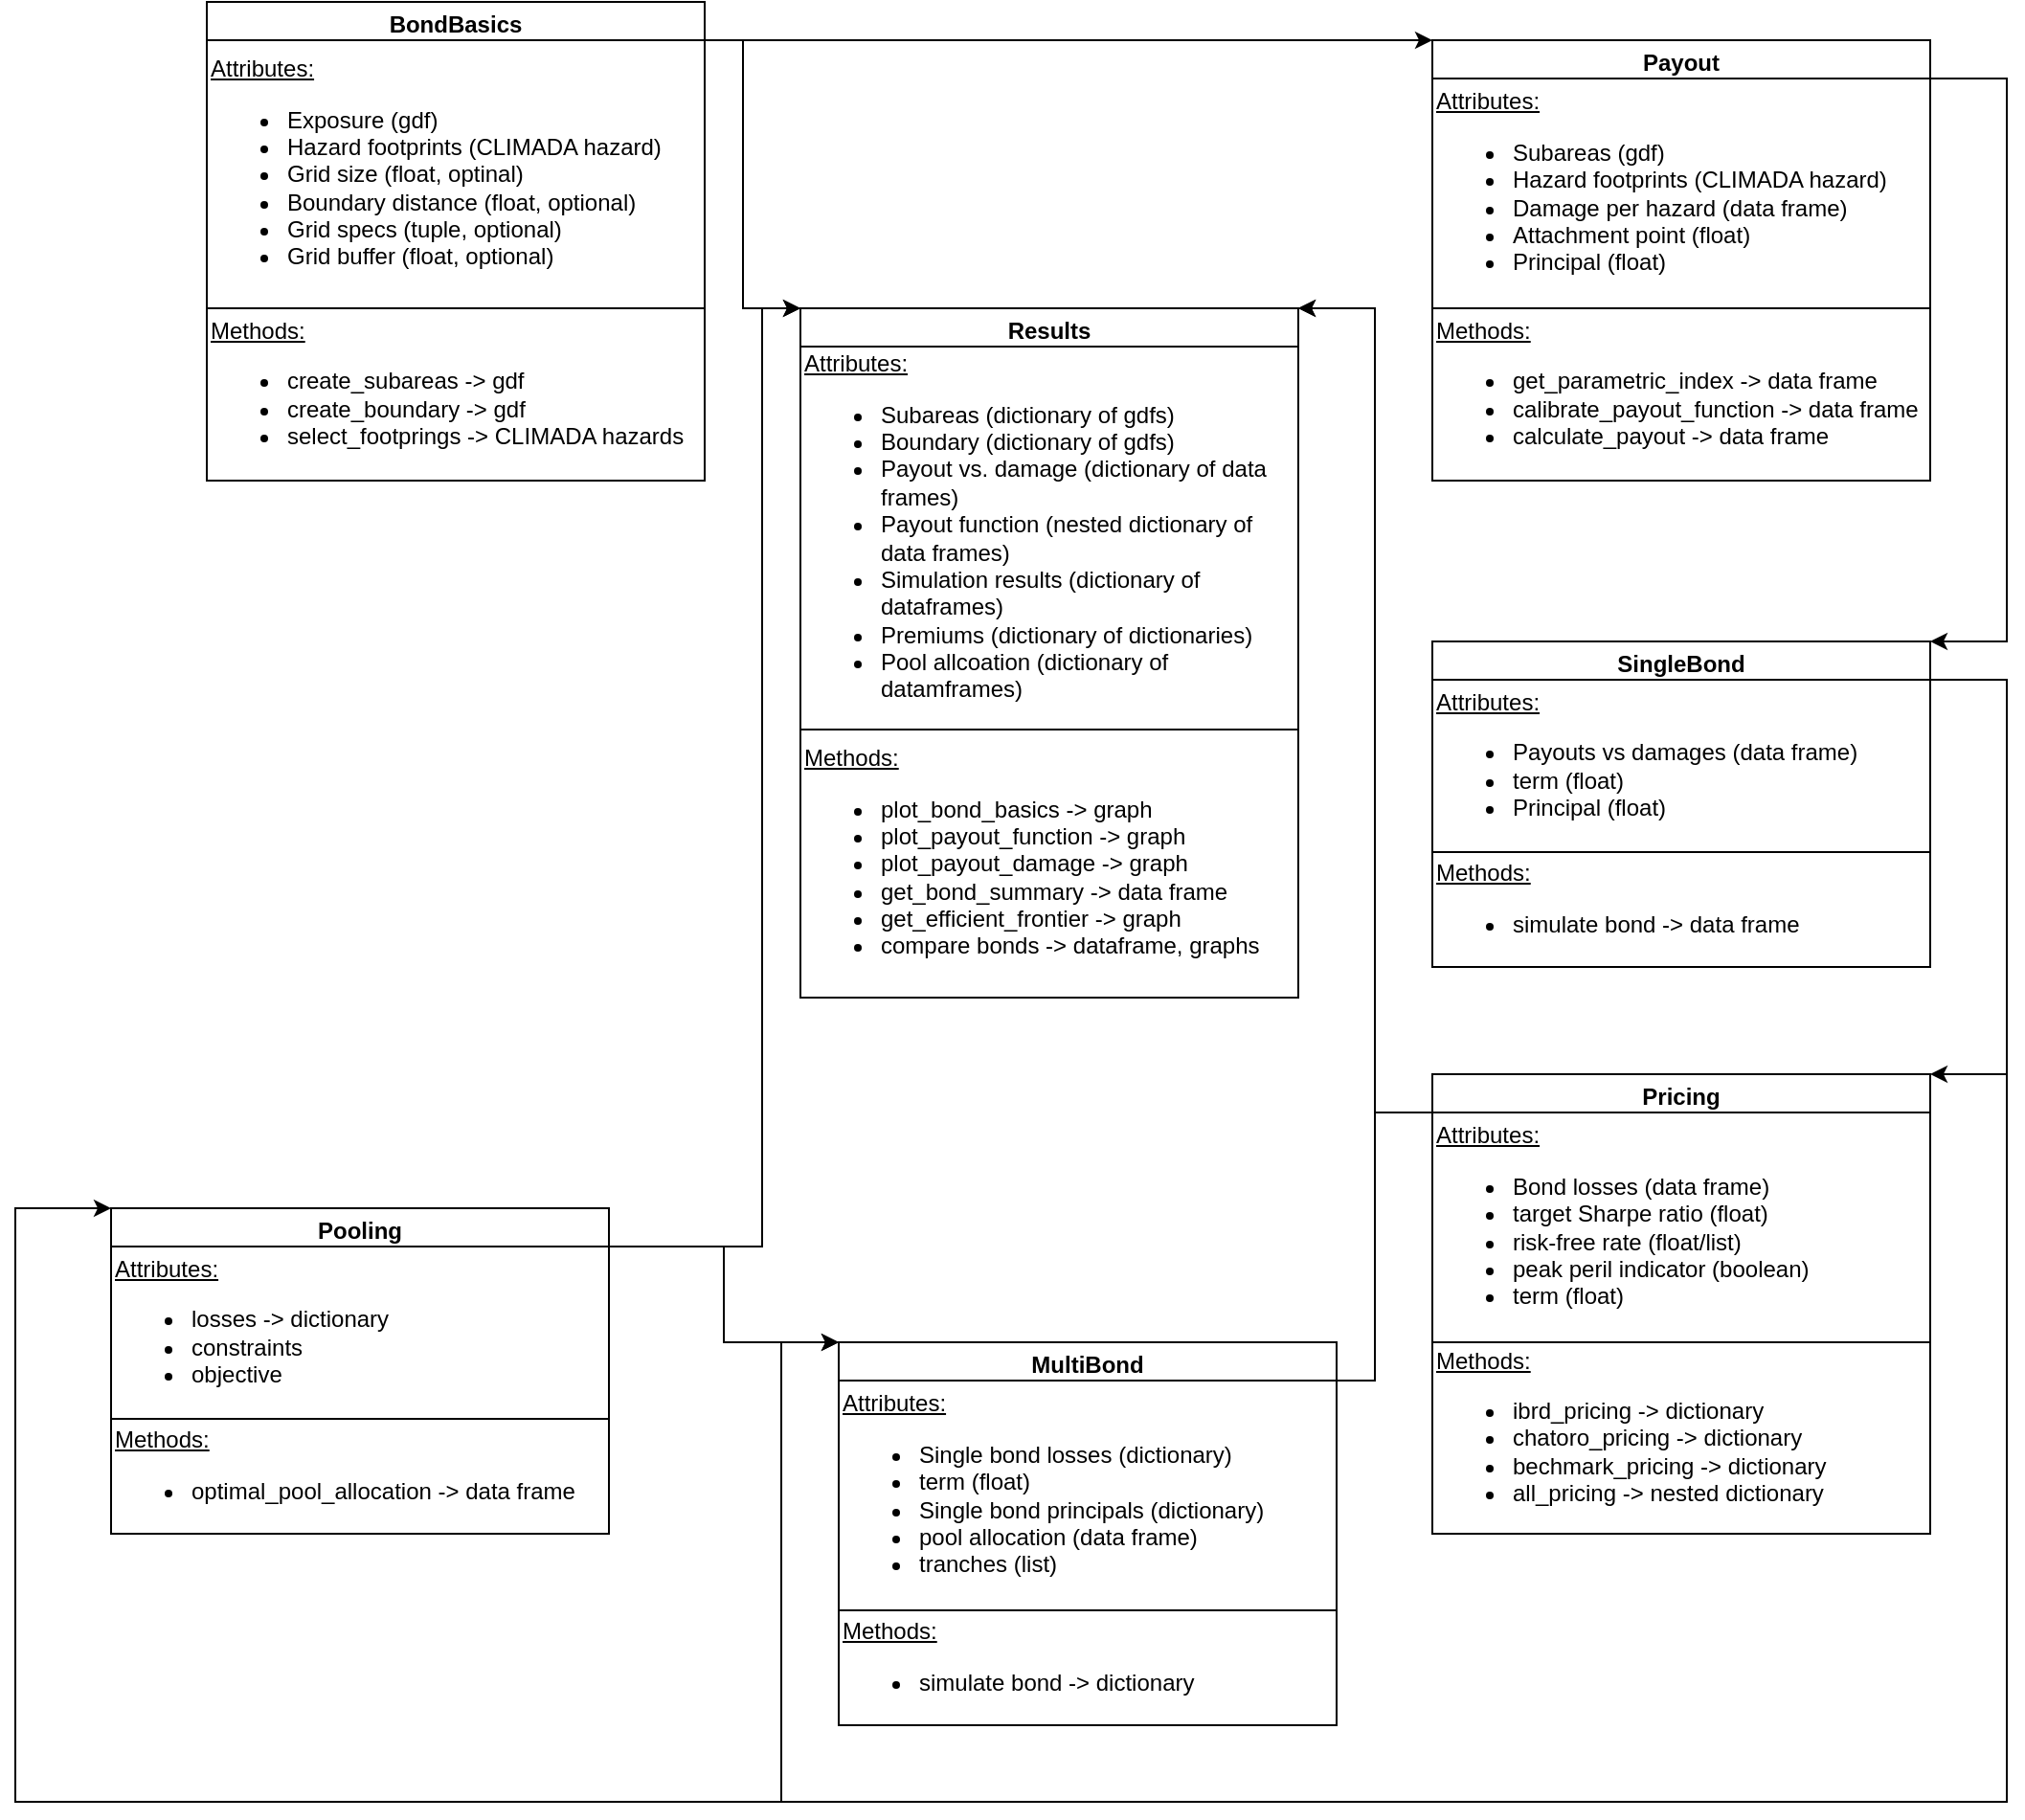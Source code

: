 <mxfile version="28.1.2">
  <diagram name="Page-1" id="XprpBYvdvAr3SRMeaIlC">
    <mxGraphModel dx="2185" dy="730" grid="1" gridSize="10" guides="1" tooltips="1" connect="1" arrows="1" fold="1" page="1" pageScale="1" pageWidth="827" pageHeight="1169" math="0" shadow="0">
      <root>
        <mxCell id="0" />
        <mxCell id="1" parent="0" />
        <mxCell id="kZvlra0w-ifi24Rdtalh-5" value="BondBasics" style="swimlane;whiteSpace=wrap;html=1;" parent="1" vertex="1">
          <mxGeometry x="-130" y="80" width="260" height="250" as="geometry" />
        </mxCell>
        <mxCell id="kZvlra0w-ifi24Rdtalh-6" value="&lt;u&gt;Attributes:&lt;/u&gt;&lt;div&gt;&lt;ul&gt;&lt;li&gt;Exposure (gdf)&lt;/li&gt;&lt;li&gt;Hazard footprints (CLIMADA hazard)&lt;/li&gt;&lt;li&gt;Grid size (float, optinal)&lt;/li&gt;&lt;li&gt;Boundary distance (float, optional)&lt;/li&gt;&lt;li&gt;Grid specs (tuple, optional)&lt;/li&gt;&lt;li&gt;Grid buffer (float, optional)&lt;/li&gt;&lt;/ul&gt;&lt;/div&gt;" style="whiteSpace=wrap;html=1;align=left;" parent="kZvlra0w-ifi24Rdtalh-5" vertex="1">
          <mxGeometry y="20" width="260" height="140" as="geometry" />
        </mxCell>
        <mxCell id="kZvlra0w-ifi24Rdtalh-7" value="&lt;u&gt;Methods:&lt;/u&gt;&lt;div&gt;&lt;ul&gt;&lt;li&gt;create_subareas -&amp;gt; gdf&lt;/li&gt;&lt;li&gt;create_boundary -&amp;gt; gdf&lt;/li&gt;&lt;li&gt;select_footprings -&amp;gt; CLIMADA hazards&lt;/li&gt;&lt;/ul&gt;&lt;/div&gt;" style="whiteSpace=wrap;html=1;align=left;" parent="kZvlra0w-ifi24Rdtalh-5" vertex="1">
          <mxGeometry y="160" width="260" height="90" as="geometry" />
        </mxCell>
        <mxCell id="kZvlra0w-ifi24Rdtalh-9" value="Payout" style="swimlane;whiteSpace=wrap;html=1;" parent="1" vertex="1">
          <mxGeometry x="510" y="100" width="260" height="230" as="geometry" />
        </mxCell>
        <mxCell id="kZvlra0w-ifi24Rdtalh-10" value="&lt;u&gt;Attributes:&lt;/u&gt;&lt;div&gt;&lt;ul&gt;&lt;li&gt;Subareas (gdf)&lt;/li&gt;&lt;li&gt;Hazard footprints (CLIMADA hazard)&lt;/li&gt;&lt;li&gt;Damage per hazard (data frame)&lt;/li&gt;&lt;li&gt;Attachment point (float)&lt;/li&gt;&lt;li&gt;Principal (float)&lt;/li&gt;&lt;/ul&gt;&lt;/div&gt;" style="whiteSpace=wrap;html=1;align=left;" parent="kZvlra0w-ifi24Rdtalh-9" vertex="1">
          <mxGeometry y="20" width="260" height="120" as="geometry" />
        </mxCell>
        <mxCell id="kZvlra0w-ifi24Rdtalh-11" value="&lt;u&gt;Methods:&lt;/u&gt;&lt;div&gt;&lt;ul&gt;&lt;li&gt;get_parametric_index -&amp;gt; data frame&lt;/li&gt;&lt;li&gt;calibrate_payout_function -&amp;gt; data frame&lt;/li&gt;&lt;li&gt;calculate_payout -&amp;gt; data frame&lt;/li&gt;&lt;/ul&gt;&lt;/div&gt;" style="whiteSpace=wrap;html=1;align=left;" parent="kZvlra0w-ifi24Rdtalh-9" vertex="1">
          <mxGeometry y="140" width="260" height="90" as="geometry" />
        </mxCell>
        <mxCell id="kZvlra0w-ifi24Rdtalh-12" value="SingleBond" style="swimlane;whiteSpace=wrap;html=1;" parent="1" vertex="1">
          <mxGeometry x="510" y="414" width="260" height="170" as="geometry" />
        </mxCell>
        <mxCell id="kZvlra0w-ifi24Rdtalh-13" value="&lt;u&gt;Attributes:&lt;/u&gt;&lt;div&gt;&lt;ul&gt;&lt;li&gt;Payouts vs damages (data frame)&lt;/li&gt;&lt;li&gt;&lt;span style=&quot;background-color: transparent; color: light-dark(rgb(0, 0, 0), rgb(255, 255, 255));&quot;&gt;term (float)&lt;/span&gt;&lt;/li&gt;&lt;li&gt;Principal (float)&lt;/li&gt;&lt;/ul&gt;&lt;/div&gt;" style="whiteSpace=wrap;html=1;align=left;" parent="kZvlra0w-ifi24Rdtalh-12" vertex="1">
          <mxGeometry y="20" width="260" height="90" as="geometry" />
        </mxCell>
        <mxCell id="kZvlra0w-ifi24Rdtalh-14" value="&lt;u&gt;Methods:&lt;/u&gt;&lt;div&gt;&lt;ul&gt;&lt;li&gt;simulate bond -&amp;gt; data frame&lt;/li&gt;&lt;/ul&gt;&lt;/div&gt;" style="whiteSpace=wrap;html=1;align=left;" parent="kZvlra0w-ifi24Rdtalh-12" vertex="1">
          <mxGeometry y="110" width="260" height="60" as="geometry" />
        </mxCell>
        <mxCell id="kZvlra0w-ifi24Rdtalh-19" value="Pricing" style="swimlane;whiteSpace=wrap;html=1;" parent="1" vertex="1">
          <mxGeometry x="510" y="640" width="260" height="240" as="geometry" />
        </mxCell>
        <mxCell id="kZvlra0w-ifi24Rdtalh-20" value="&lt;u&gt;Attributes:&lt;/u&gt;&lt;div&gt;&lt;ul&gt;&lt;li&gt;Bond losses (data frame)&lt;/li&gt;&lt;li&gt;target Sharpe ratio (float)&lt;/li&gt;&lt;li&gt;risk-free rate (float/list)&lt;/li&gt;&lt;li&gt;peak peril indicator (boolean)&lt;/li&gt;&lt;li&gt;term (float)&lt;/li&gt;&lt;/ul&gt;&lt;/div&gt;" style="whiteSpace=wrap;html=1;align=left;" parent="kZvlra0w-ifi24Rdtalh-19" vertex="1">
          <mxGeometry y="20" width="260" height="120" as="geometry" />
        </mxCell>
        <mxCell id="kZvlra0w-ifi24Rdtalh-21" value="&lt;u&gt;Methods:&lt;/u&gt;&lt;div&gt;&lt;ul&gt;&lt;li&gt;ibrd_pricing -&amp;gt;&amp;nbsp;&lt;span style=&quot;caret-color: rgba(0, 0, 0, 0);&quot;&gt;dictionary&lt;/span&gt;&lt;/li&gt;&lt;li&gt;chatoro_pricing -&amp;gt;&amp;nbsp;&lt;span style=&quot;caret-color: rgba(0, 0, 0, 0);&quot;&gt;dictionary&lt;/span&gt;&lt;/li&gt;&lt;li&gt;bechmark_pricing -&amp;gt;&amp;nbsp;&lt;span style=&quot;caret-color: rgba(0, 0, 0, 0);&quot;&gt;dictionary&lt;/span&gt;&lt;/li&gt;&lt;li&gt;all_pricing -&amp;gt; nested&amp;nbsp;&lt;span style=&quot;caret-color: rgba(0, 0, 0, 0);&quot;&gt;dictionary&lt;/span&gt;&lt;/li&gt;&lt;/ul&gt;&lt;/div&gt;" style="whiteSpace=wrap;html=1;align=left;" parent="kZvlra0w-ifi24Rdtalh-19" vertex="1">
          <mxGeometry y="140" width="260" height="100" as="geometry" />
        </mxCell>
        <mxCell id="kZvlra0w-ifi24Rdtalh-22" value="Pooling" style="swimlane;whiteSpace=wrap;html=1;" parent="1" vertex="1">
          <mxGeometry x="-180" y="710" width="260" height="170" as="geometry" />
        </mxCell>
        <mxCell id="kZvlra0w-ifi24Rdtalh-23" value="&lt;u&gt;Attributes:&lt;/u&gt;&lt;div&gt;&lt;ul&gt;&lt;li&gt;losses -&amp;gt; dictionary&lt;/li&gt;&lt;li&gt;constraints&lt;/li&gt;&lt;li&gt;objective&lt;/li&gt;&lt;/ul&gt;&lt;/div&gt;" style="whiteSpace=wrap;html=1;align=left;" parent="kZvlra0w-ifi24Rdtalh-22" vertex="1">
          <mxGeometry y="20" width="260" height="90" as="geometry" />
        </mxCell>
        <mxCell id="kZvlra0w-ifi24Rdtalh-24" value="&lt;u&gt;Methods:&lt;/u&gt;&lt;div&gt;&lt;ul&gt;&lt;li&gt;optimal_pool_allocation -&amp;gt; data frame&lt;/li&gt;&lt;/ul&gt;&lt;/div&gt;" style="whiteSpace=wrap;html=1;align=left;" parent="kZvlra0w-ifi24Rdtalh-22" vertex="1">
          <mxGeometry y="110" width="260" height="60" as="geometry" />
        </mxCell>
        <mxCell id="kZvlra0w-ifi24Rdtalh-26" value="Results" style="swimlane;whiteSpace=wrap;html=1;" parent="1" vertex="1">
          <mxGeometry x="180" y="240" width="260" height="360" as="geometry" />
        </mxCell>
        <mxCell id="kZvlra0w-ifi24Rdtalh-27" value="&lt;u&gt;Attributes:&lt;/u&gt;&lt;div&gt;&lt;ul&gt;&lt;li&gt;Subareas (dictionary of gdfs)&lt;/li&gt;&lt;li&gt;Boundary (&lt;span style=&quot;caret-color: rgba(0, 0, 0, 0);&quot;&gt;dictionary of gdfs&lt;/span&gt;)&lt;/li&gt;&lt;li&gt;Payout vs. damage (dictionary of data frames)&lt;/li&gt;&lt;li&gt;Payout function (nested dictionary of data frames)&lt;/li&gt;&lt;li&gt;Simulation results (dictionary of dataframes)&lt;/li&gt;&lt;li&gt;Premiums (dictionary of dictionaries)&lt;/li&gt;&lt;li&gt;Pool allcoation (dictionary of datamframes)&lt;/li&gt;&lt;/ul&gt;&lt;/div&gt;" style="whiteSpace=wrap;html=1;align=left;" parent="kZvlra0w-ifi24Rdtalh-26" vertex="1">
          <mxGeometry y="20" width="260" height="200" as="geometry" />
        </mxCell>
        <mxCell id="kZvlra0w-ifi24Rdtalh-28" value="&lt;u&gt;Methods:&lt;/u&gt;&lt;div&gt;&lt;ul&gt;&lt;li&gt;plot_bond_basics -&amp;gt; graph&lt;/li&gt;&lt;li&gt;plot_payout_function -&amp;gt; graph&lt;/li&gt;&lt;li&gt;plot_payout_damage -&amp;gt; graph&lt;/li&gt;&lt;li&gt;get_bond_summary -&amp;gt; data frame&lt;/li&gt;&lt;li&gt;get_efficient_frontier -&amp;gt; graph&lt;/li&gt;&lt;li&gt;compare bonds -&amp;gt; dataframe, graphs&lt;/li&gt;&lt;/ul&gt;&lt;/div&gt;" style="whiteSpace=wrap;html=1;align=left;" parent="kZvlra0w-ifi24Rdtalh-26" vertex="1">
          <mxGeometry y="220" width="260" height="140" as="geometry" />
        </mxCell>
        <mxCell id="kZvlra0w-ifi24Rdtalh-15" value="MultiBond" style="swimlane;whiteSpace=wrap;html=1;" parent="1" vertex="1">
          <mxGeometry x="200" y="780" width="260" height="200" as="geometry" />
        </mxCell>
        <mxCell id="kZvlra0w-ifi24Rdtalh-16" value="&lt;u&gt;Attributes:&lt;/u&gt;&lt;div&gt;&lt;ul&gt;&lt;li&gt;Single bond losses (dictionary)&lt;/li&gt;&lt;li&gt;&lt;span style=&quot;background-color: transparent; color: light-dark(rgb(0, 0, 0), rgb(255, 255, 255));&quot;&gt;term (float)&lt;/span&gt;&lt;/li&gt;&lt;li&gt;Single bond principals (dictionary)&lt;/li&gt;&lt;li&gt;pool allocation (data frame)&lt;/li&gt;&lt;li&gt;tranches (list)&lt;/li&gt;&lt;/ul&gt;&lt;/div&gt;" style="whiteSpace=wrap;html=1;align=left;" parent="kZvlra0w-ifi24Rdtalh-15" vertex="1">
          <mxGeometry y="20" width="260" height="120" as="geometry" />
        </mxCell>
        <mxCell id="kZvlra0w-ifi24Rdtalh-17" value="&lt;u&gt;Methods:&lt;/u&gt;&lt;div&gt;&lt;ul&gt;&lt;li&gt;simulate bond -&amp;gt; dictionary&lt;/li&gt;&lt;/ul&gt;&lt;/div&gt;" style="whiteSpace=wrap;html=1;align=left;" parent="kZvlra0w-ifi24Rdtalh-15" vertex="1">
          <mxGeometry y="140" width="260" height="60" as="geometry" />
        </mxCell>
        <mxCell id="pkShMBxmrbvElPLnC4b0-3" style="edgeStyle=orthogonalEdgeStyle;rounded=0;orthogonalLoop=1;jettySize=auto;html=1;exitX=1;exitY=0;exitDx=0;exitDy=0;entryX=0;entryY=0;entryDx=0;entryDy=0;" edge="1" parent="1" source="kZvlra0w-ifi24Rdtalh-6" target="kZvlra0w-ifi24Rdtalh-9">
          <mxGeometry relative="1" as="geometry">
            <Array as="points">
              <mxPoint x="140" y="100" />
            </Array>
          </mxGeometry>
        </mxCell>
        <mxCell id="pkShMBxmrbvElPLnC4b0-4" style="edgeStyle=orthogonalEdgeStyle;rounded=0;orthogonalLoop=1;jettySize=auto;html=1;exitX=1;exitY=0;exitDx=0;exitDy=0;entryX=1;entryY=0;entryDx=0;entryDy=0;" edge="1" parent="1" source="kZvlra0w-ifi24Rdtalh-10" target="kZvlra0w-ifi24Rdtalh-12">
          <mxGeometry relative="1" as="geometry">
            <Array as="points">
              <mxPoint x="810" y="120" />
              <mxPoint x="810" y="414" />
            </Array>
          </mxGeometry>
        </mxCell>
        <mxCell id="pkShMBxmrbvElPLnC4b0-5" style="edgeStyle=orthogonalEdgeStyle;rounded=0;orthogonalLoop=1;jettySize=auto;html=1;exitX=1;exitY=0;exitDx=0;exitDy=0;entryX=0;entryY=0;entryDx=0;entryDy=0;" edge="1" parent="1" source="kZvlra0w-ifi24Rdtalh-6" target="kZvlra0w-ifi24Rdtalh-26">
          <mxGeometry relative="1" as="geometry">
            <Array as="points">
              <mxPoint x="150" y="100" />
              <mxPoint x="150" y="240" />
            </Array>
          </mxGeometry>
        </mxCell>
        <mxCell id="pkShMBxmrbvElPLnC4b0-7" style="edgeStyle=orthogonalEdgeStyle;rounded=0;orthogonalLoop=1;jettySize=auto;html=1;exitX=0;exitY=0;exitDx=0;exitDy=0;entryX=1;entryY=0;entryDx=0;entryDy=0;" edge="1" parent="1" source="kZvlra0w-ifi24Rdtalh-20" target="kZvlra0w-ifi24Rdtalh-26">
          <mxGeometry relative="1" as="geometry">
            <Array as="points">
              <mxPoint x="480" y="660" />
              <mxPoint x="480" y="240" />
            </Array>
          </mxGeometry>
        </mxCell>
        <mxCell id="pkShMBxmrbvElPLnC4b0-8" style="edgeStyle=orthogonalEdgeStyle;rounded=0;orthogonalLoop=1;jettySize=auto;html=1;exitX=1;exitY=0;exitDx=0;exitDy=0;entryX=1;entryY=0;entryDx=0;entryDy=0;" edge="1" parent="1" source="kZvlra0w-ifi24Rdtalh-13" target="kZvlra0w-ifi24Rdtalh-19">
          <mxGeometry relative="1" as="geometry">
            <Array as="points">
              <mxPoint x="810" y="434" />
              <mxPoint x="810" y="640" />
            </Array>
          </mxGeometry>
        </mxCell>
        <mxCell id="pkShMBxmrbvElPLnC4b0-14" style="edgeStyle=orthogonalEdgeStyle;rounded=0;orthogonalLoop=1;jettySize=auto;html=1;exitX=1;exitY=0;exitDx=0;exitDy=0;entryX=0;entryY=0;entryDx=0;entryDy=0;" edge="1" parent="1" source="kZvlra0w-ifi24Rdtalh-13" target="kZvlra0w-ifi24Rdtalh-15">
          <mxGeometry relative="1" as="geometry">
            <Array as="points">
              <mxPoint x="810" y="434" />
              <mxPoint x="810" y="1020" />
              <mxPoint x="170" y="1020" />
              <mxPoint x="170" y="780" />
            </Array>
          </mxGeometry>
        </mxCell>
        <mxCell id="pkShMBxmrbvElPLnC4b0-15" style="edgeStyle=orthogonalEdgeStyle;rounded=0;orthogonalLoop=1;jettySize=auto;html=1;exitX=1;exitY=0;exitDx=0;exitDy=0;entryX=0;entryY=0;entryDx=0;entryDy=0;" edge="1" parent="1" source="kZvlra0w-ifi24Rdtalh-23" target="kZvlra0w-ifi24Rdtalh-15">
          <mxGeometry relative="1" as="geometry">
            <Array as="points">
              <mxPoint x="140" y="730" />
              <mxPoint x="140" y="780" />
            </Array>
          </mxGeometry>
        </mxCell>
        <mxCell id="pkShMBxmrbvElPLnC4b0-16" style="edgeStyle=orthogonalEdgeStyle;rounded=0;orthogonalLoop=1;jettySize=auto;html=1;exitX=1;exitY=0;exitDx=0;exitDy=0;entryX=0;entryY=0;entryDx=0;entryDy=0;" edge="1" parent="1" source="kZvlra0w-ifi24Rdtalh-13" target="kZvlra0w-ifi24Rdtalh-22">
          <mxGeometry relative="1" as="geometry">
            <Array as="points">
              <mxPoint x="810" y="434" />
              <mxPoint x="810" y="1020" />
              <mxPoint x="-230" y="1020" />
              <mxPoint x="-230" y="710" />
            </Array>
          </mxGeometry>
        </mxCell>
        <mxCell id="pkShMBxmrbvElPLnC4b0-17" style="edgeStyle=orthogonalEdgeStyle;rounded=0;orthogonalLoop=1;jettySize=auto;html=1;exitX=1;exitY=0;exitDx=0;exitDy=0;entryX=0;entryY=0;entryDx=0;entryDy=0;" edge="1" parent="1" source="kZvlra0w-ifi24Rdtalh-23" target="kZvlra0w-ifi24Rdtalh-26">
          <mxGeometry relative="1" as="geometry">
            <Array as="points">
              <mxPoint x="160" y="730" />
              <mxPoint x="160" y="240" />
            </Array>
          </mxGeometry>
        </mxCell>
        <mxCell id="pkShMBxmrbvElPLnC4b0-18" style="edgeStyle=orthogonalEdgeStyle;rounded=0;orthogonalLoop=1;jettySize=auto;html=1;exitX=1;exitY=0;exitDx=0;exitDy=0;entryX=1;entryY=0;entryDx=0;entryDy=0;" edge="1" parent="1" source="kZvlra0w-ifi24Rdtalh-16" target="kZvlra0w-ifi24Rdtalh-26">
          <mxGeometry relative="1" as="geometry">
            <Array as="points">
              <mxPoint x="480" y="800" />
              <mxPoint x="480" y="240" />
            </Array>
          </mxGeometry>
        </mxCell>
      </root>
    </mxGraphModel>
  </diagram>
</mxfile>

